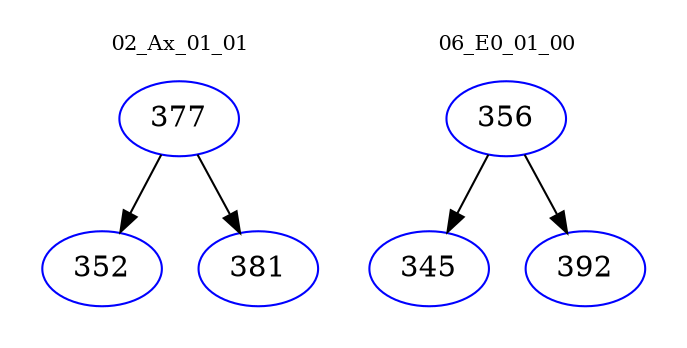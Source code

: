 digraph{
subgraph cluster_0 {
color = white
label = "02_Ax_01_01";
fontsize=10;
T0_377 [label="377", color="blue"]
T0_377 -> T0_352 [color="black"]
T0_352 [label="352", color="blue"]
T0_377 -> T0_381 [color="black"]
T0_381 [label="381", color="blue"]
}
subgraph cluster_1 {
color = white
label = "06_E0_01_00";
fontsize=10;
T1_356 [label="356", color="blue"]
T1_356 -> T1_345 [color="black"]
T1_345 [label="345", color="blue"]
T1_356 -> T1_392 [color="black"]
T1_392 [label="392", color="blue"]
}
}

